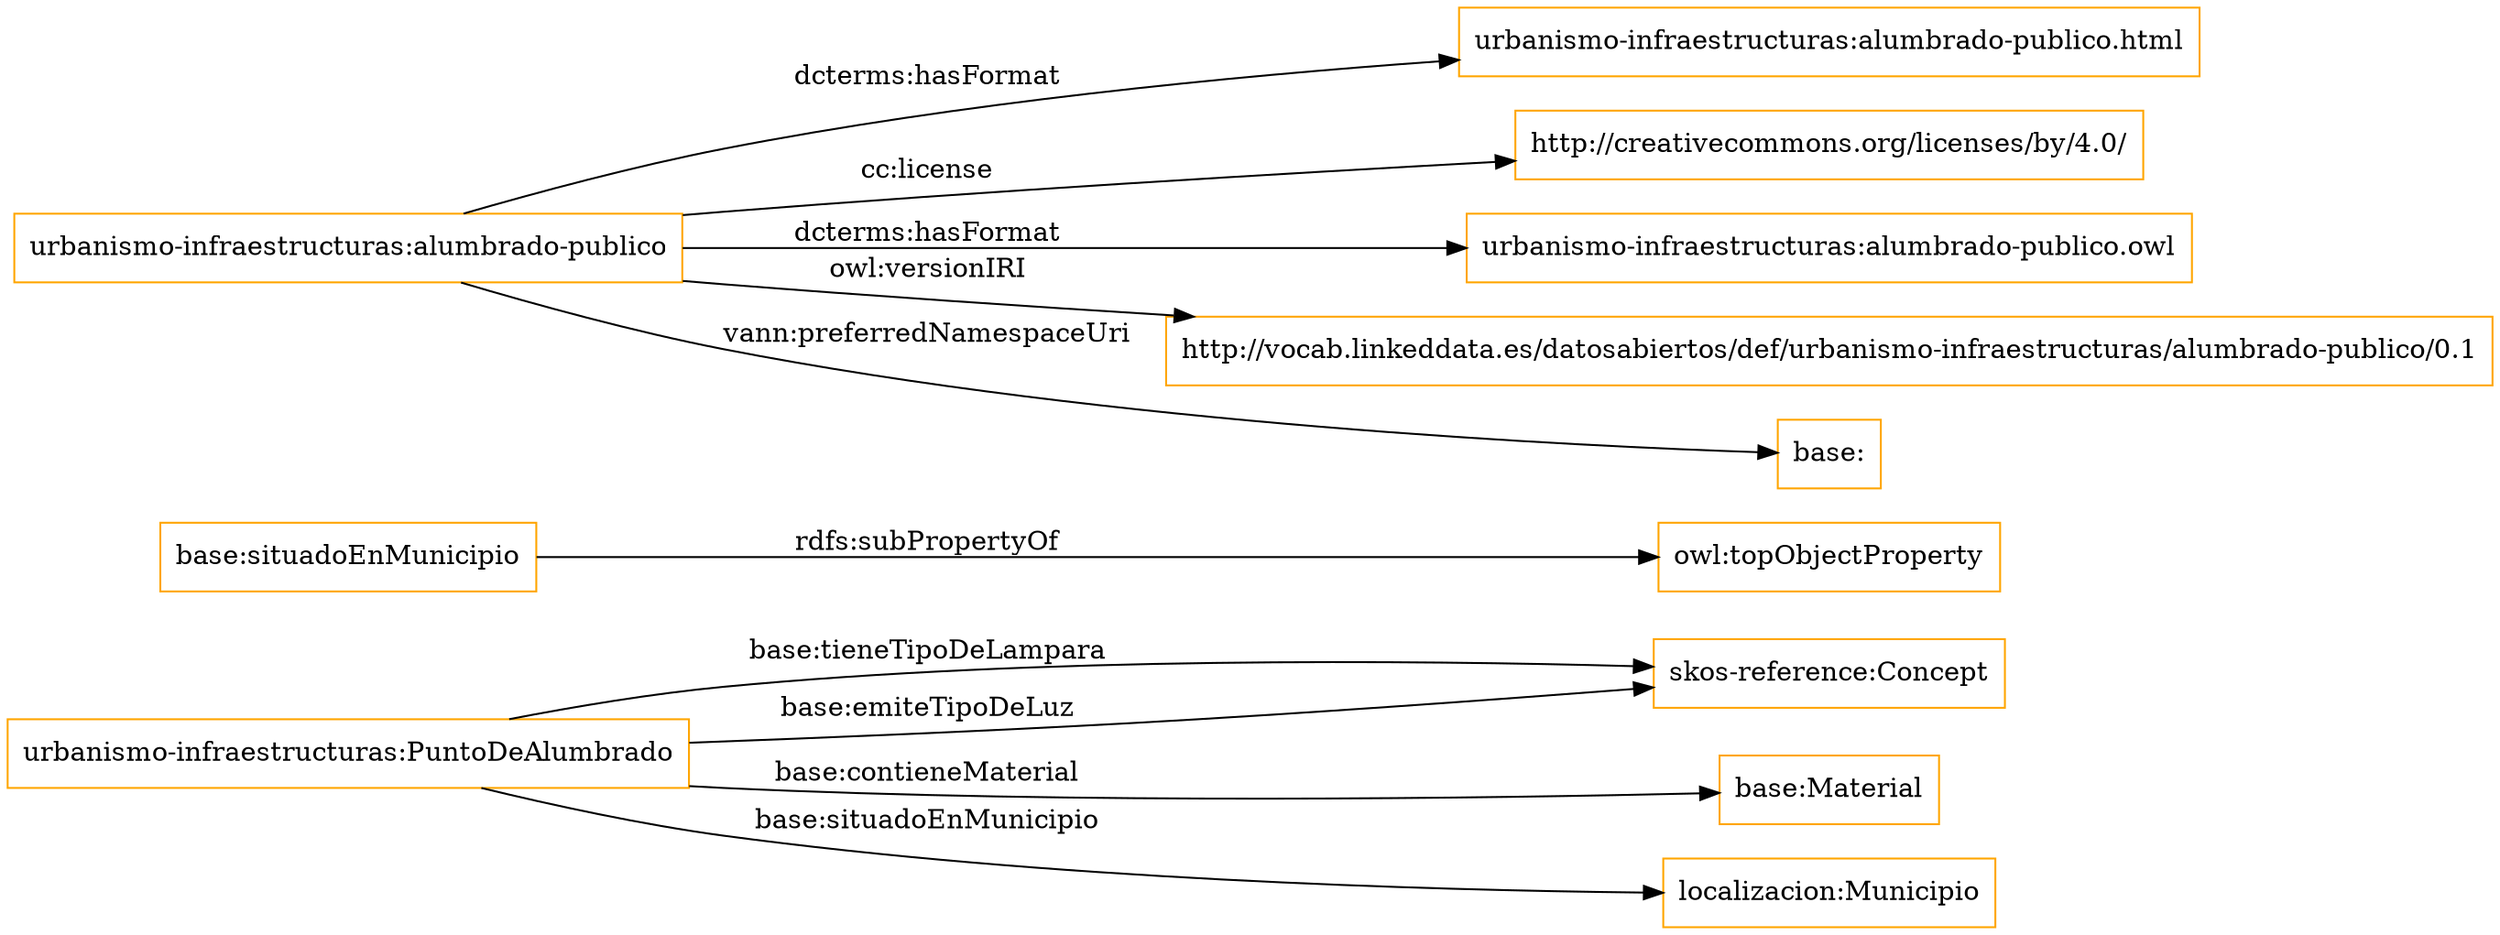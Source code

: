 digraph ar2dtool_diagram { 
rankdir=LR;
size="1501"
node [shape = rectangle, color="orange"]; "skos-reference:Concept" "base:Material" "urbanismo-infraestructuras:PuntoDeAlumbrado" "localizacion:Municipio" ; /*classes style*/
	"base:situadoEnMunicipio" -> "owl:topObjectProperty" [ label = "rdfs:subPropertyOf" ];
	"urbanismo-infraestructuras:alumbrado-publico" -> "urbanismo-infraestructuras:alumbrado-publico.html" [ label = "dcterms:hasFormat" ];
	"urbanismo-infraestructuras:alumbrado-publico" -> "http://creativecommons.org/licenses/by/4.0/" [ label = "cc:license" ];
	"urbanismo-infraestructuras:alumbrado-publico" -> "urbanismo-infraestructuras:alumbrado-publico.owl" [ label = "dcterms:hasFormat" ];
	"urbanismo-infraestructuras:alumbrado-publico" -> "http://vocab.linkeddata.es/datosabiertos/def/urbanismo-infraestructuras/alumbrado-publico/0.1" [ label = "owl:versionIRI" ];
	"urbanismo-infraestructuras:alumbrado-publico" -> "base:" [ label = "vann:preferredNamespaceUri" ];
	"urbanismo-infraestructuras:PuntoDeAlumbrado" -> "skos-reference:Concept" [ label = "base:tieneTipoDeLampara" ];
	"urbanismo-infraestructuras:PuntoDeAlumbrado" -> "skos-reference:Concept" [ label = "base:emiteTipoDeLuz" ];
	"urbanismo-infraestructuras:PuntoDeAlumbrado" -> "localizacion:Municipio" [ label = "base:situadoEnMunicipio" ];
	"urbanismo-infraestructuras:PuntoDeAlumbrado" -> "base:Material" [ label = "base:contieneMaterial" ];

}
